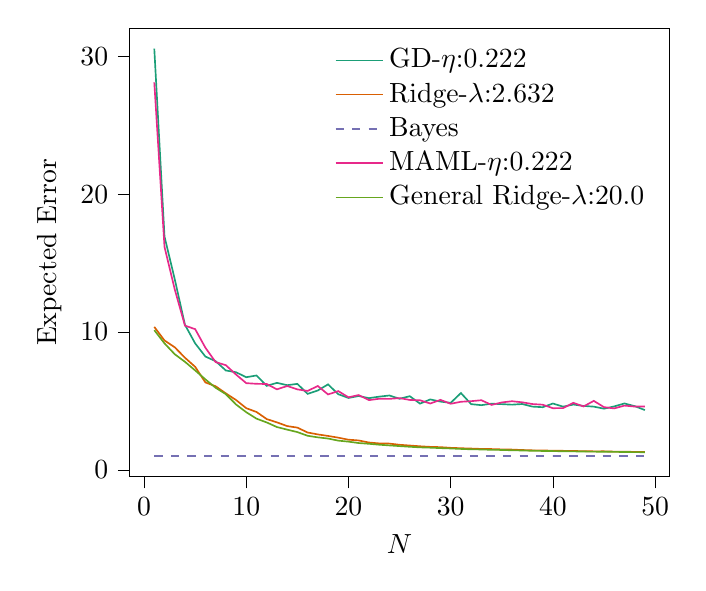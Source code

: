 % This file was created with tikzplotlib v0.10.1.
\begin{tikzpicture}

\definecolor{chocolate217952}{RGB}{217,95,2}
\definecolor{darkcyan27158119}{RGB}{27,158,119}
\definecolor{darkgray176}{RGB}{176,176,176}
\definecolor{deeppink23141138}{RGB}{231,41,138}
\definecolor{lightslategray117112179}{RGB}{117,112,179}
\definecolor{olivedrab10216630}{RGB}{102,166,30}

\begin{axis}[
legend cell align={left},
legend style={fill opacity=0.8, draw opacity=1, text opacity=1, draw=none},
tick align=outside,
tick pos=left,
x grid style={darkgray176},
xlabel={\(\displaystyle N\)},
xmin=-1.4, xmax=51.4,
xtick style={color=black},
y grid style={darkgray176},
ylabel={Expected Error},
ymin=-0.478, ymax=32.032,
ytick style={color=black}
]
\addplot [semithick, darkcyan27158119]
table {%
1 30.554
2 16.924
3 13.839
4 10.525
5 9.177
6 8.224
7 7.888
8 7.214
9 7.084
10 6.725
11 6.851
12 6.098
13 6.317
14 6.147
15 6.243
16 5.516
17 5.765
18 6.205
19 5.494
20 5.221
21 5.363
22 5.207
23 5.316
24 5.399
25 5.163
26 5.347
27 4.808
28 5.115
29 4.956
30 4.866
31 5.578
32 4.773
33 4.697
34 4.806
35 4.773
36 4.734
37 4.782
38 4.593
39 4.551
40 4.817
41 4.591
42 4.744
43 4.641
44 4.592
45 4.442
46 4.608
47 4.822
48 4.628
49 4.343
};
\addlegendentry{GD-$\eta$:0.222}
\addplot [semithick, chocolate217952]
table {%
1 10.375
2 9.388
3 8.898
4 8.138
5 7.478
6 6.347
7 6.07
8 5.553
9 5.072
10 4.479
11 4.204
12 3.69
13 3.452
14 3.181
15 3.07
16 2.716
17 2.577
18 2.467
19 2.342
20 2.194
21 2.14
22 1.99
23 1.925
24 1.912
25 1.825
26 1.771
27 1.716
28 1.674
29 1.653
30 1.604
31 1.575
32 1.552
33 1.524
34 1.514
35 1.491
36 1.477
37 1.445
38 1.422
39 1.416
40 1.394
41 1.387
42 1.372
43 1.364
44 1.349
45 1.351
46 1.329
47 1.324
48 1.309
49 1.298
};
\addlegendentry{Ridge-$\lambda$:2.632}
\addplot [semithick, lightslategray117112179, dashed]
table {%
1 1.0
2 1.0
3 1.0
4 1.0
5 1.0
6 1.0
7 1.0
8 1.0
9 1.0
10 1.0
11 1.0
12 1.0
13 1.0
14 1.0
15 1.0
16 1.0
17 1.0
18 1.0
19 1.0
20 1.0
21 1.0
22 1.0
23 1.0
24 1.0
25 1.0
26 1.0
27 1.0
28 1.0
29 1.0
30 1.0
31 1.0
32 1.0
33 1.0
34 1.0
35 1.0
36 1.0
37 1.0
38 1.0
39 1.0
40 1.0
41 1.0
42 1.0
43 1.0
44 1.0
45 1.0
46 1.0
47 1.0
48 1.0
49 1.0
};
\addlegendentry{Bayes}
\addplot [semithick, deeppink23141138]
table {%
1 28.108
2 16.173
3 13.101
4 10.466
5 10.211
6 8.864
7 7.824
8 7.597
9 6.916
10 6.294
11 6.247
12 6.232
13 5.845
14 6.087
15 5.84
16 5.732
17 6.087
18 5.477
19 5.718
20 5.269
21 5.431
22 5.063
23 5.162
24 5.155
25 5.211
26 5.076
27 5.052
28 4.819
29 5.082
30 4.8
31 4.944
32 4.987
33 5.057
34 4.717
35 4.896
36 4.984
37 4.906
38 4.779
39 4.732
40 4.478
41 4.486
42 4.867
43 4.606
44 5.009
45 4.554
46 4.463
47 4.666
48 4.597
49 4.602
};
\addlegendentry{MAML-$\eta$:0.222}
\addplot [semithick, olivedrab10216630]
table {%
1 10.137
2 9.178
3 8.393
4 7.843
5 7.217
6 6.568
7 5.96
8 5.496
9 4.747
10 4.186
11 3.72
12 3.445
13 3.111
14 2.924
15 2.745
16 2.479
17 2.364
18 2.278
19 2.126
20 2.053
21 1.951
22 1.897
23 1.831
24 1.779
25 1.729
26 1.681
27 1.638
28 1.615
29 1.583
30 1.558
31 1.525
32 1.497
33 1.486
34 1.459
35 1.451
36 1.425
37 1.412
38 1.39
39 1.378
40 1.369
41 1.354
42 1.347
43 1.334
44 1.328
45 1.318
46 1.313
47 1.301
48 1.293
49 1.286
};
\addlegendentry{General Ridge-$\lambda$:20.0}
\end{axis}

\end{tikzpicture}
